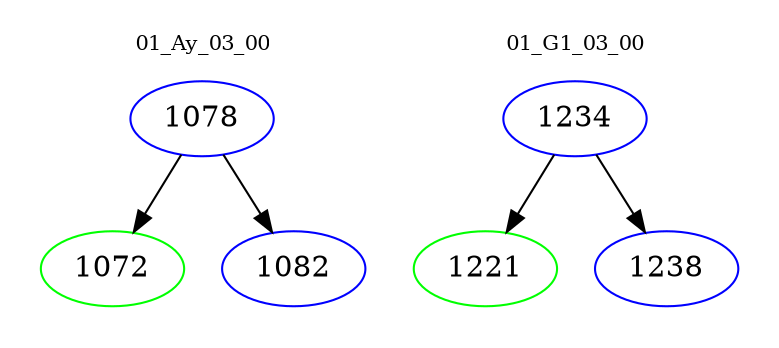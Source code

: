 digraph{
subgraph cluster_0 {
color = white
label = "01_Ay_03_00";
fontsize=10;
T0_1078 [label="1078", color="blue"]
T0_1078 -> T0_1072 [color="black"]
T0_1072 [label="1072", color="green"]
T0_1078 -> T0_1082 [color="black"]
T0_1082 [label="1082", color="blue"]
}
subgraph cluster_1 {
color = white
label = "01_G1_03_00";
fontsize=10;
T1_1234 [label="1234", color="blue"]
T1_1234 -> T1_1221 [color="black"]
T1_1221 [label="1221", color="green"]
T1_1234 -> T1_1238 [color="black"]
T1_1238 [label="1238", color="blue"]
}
}
